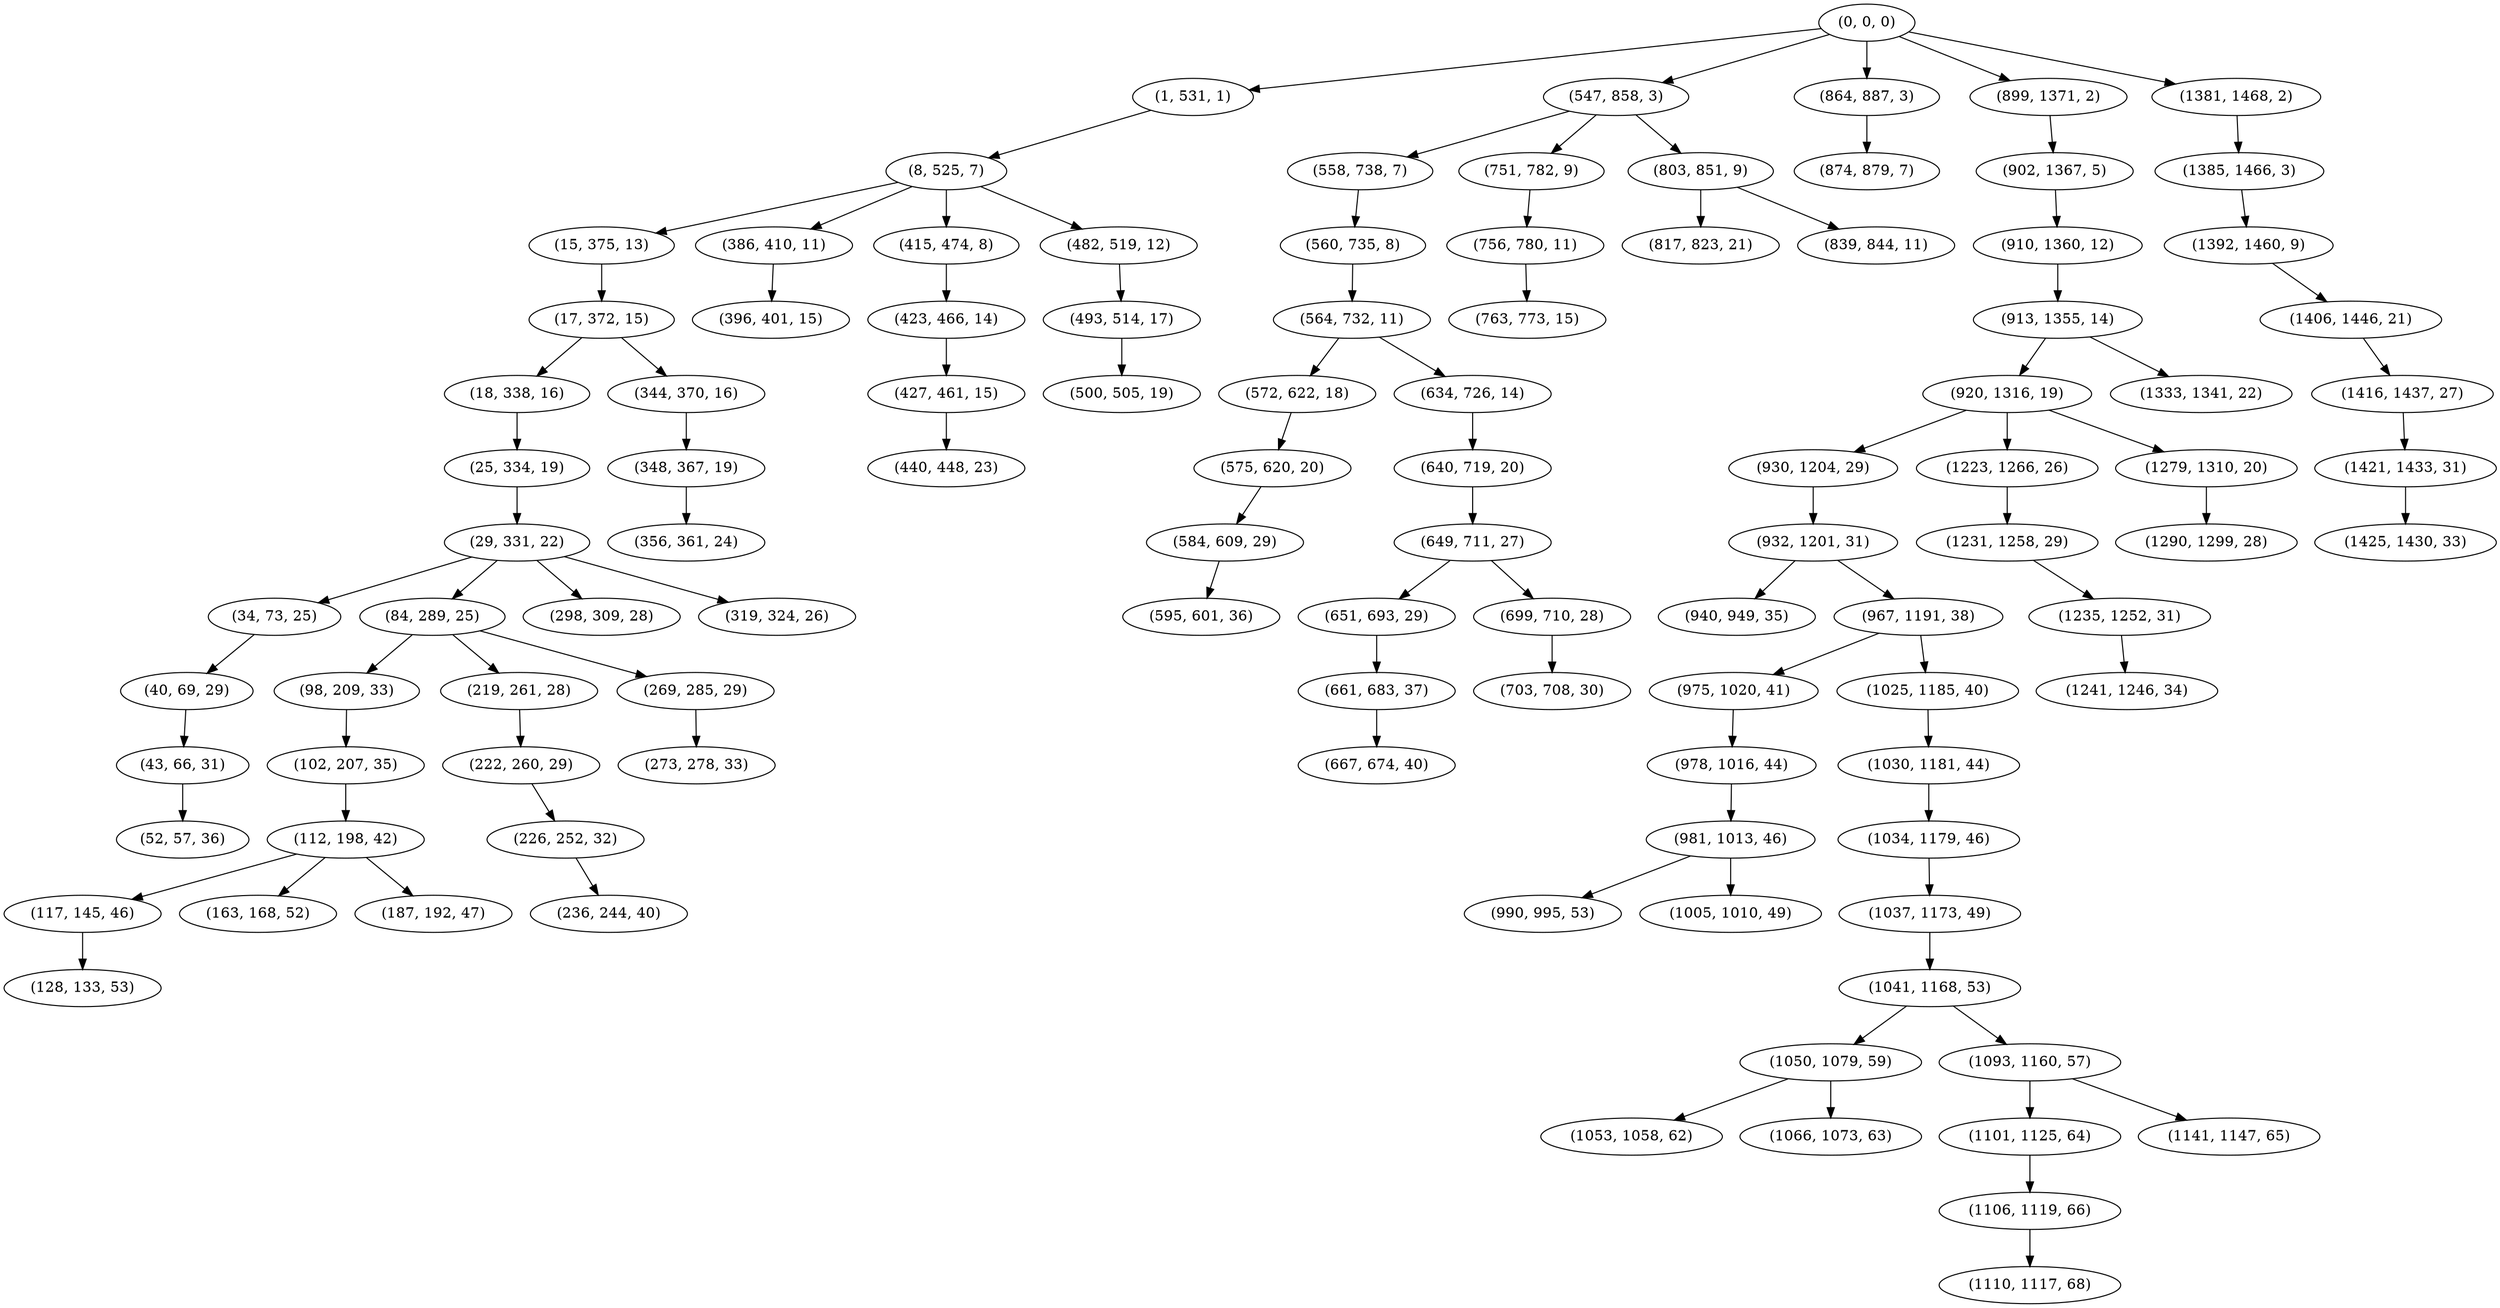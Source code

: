 digraph tree {
    "(0, 0, 0)";
    "(1, 531, 1)";
    "(8, 525, 7)";
    "(15, 375, 13)";
    "(17, 372, 15)";
    "(18, 338, 16)";
    "(25, 334, 19)";
    "(29, 331, 22)";
    "(34, 73, 25)";
    "(40, 69, 29)";
    "(43, 66, 31)";
    "(52, 57, 36)";
    "(84, 289, 25)";
    "(98, 209, 33)";
    "(102, 207, 35)";
    "(112, 198, 42)";
    "(117, 145, 46)";
    "(128, 133, 53)";
    "(163, 168, 52)";
    "(187, 192, 47)";
    "(219, 261, 28)";
    "(222, 260, 29)";
    "(226, 252, 32)";
    "(236, 244, 40)";
    "(269, 285, 29)";
    "(273, 278, 33)";
    "(298, 309, 28)";
    "(319, 324, 26)";
    "(344, 370, 16)";
    "(348, 367, 19)";
    "(356, 361, 24)";
    "(386, 410, 11)";
    "(396, 401, 15)";
    "(415, 474, 8)";
    "(423, 466, 14)";
    "(427, 461, 15)";
    "(440, 448, 23)";
    "(482, 519, 12)";
    "(493, 514, 17)";
    "(500, 505, 19)";
    "(547, 858, 3)";
    "(558, 738, 7)";
    "(560, 735, 8)";
    "(564, 732, 11)";
    "(572, 622, 18)";
    "(575, 620, 20)";
    "(584, 609, 29)";
    "(595, 601, 36)";
    "(634, 726, 14)";
    "(640, 719, 20)";
    "(649, 711, 27)";
    "(651, 693, 29)";
    "(661, 683, 37)";
    "(667, 674, 40)";
    "(699, 710, 28)";
    "(703, 708, 30)";
    "(751, 782, 9)";
    "(756, 780, 11)";
    "(763, 773, 15)";
    "(803, 851, 9)";
    "(817, 823, 21)";
    "(839, 844, 11)";
    "(864, 887, 3)";
    "(874, 879, 7)";
    "(899, 1371, 2)";
    "(902, 1367, 5)";
    "(910, 1360, 12)";
    "(913, 1355, 14)";
    "(920, 1316, 19)";
    "(930, 1204, 29)";
    "(932, 1201, 31)";
    "(940, 949, 35)";
    "(967, 1191, 38)";
    "(975, 1020, 41)";
    "(978, 1016, 44)";
    "(981, 1013, 46)";
    "(990, 995, 53)";
    "(1005, 1010, 49)";
    "(1025, 1185, 40)";
    "(1030, 1181, 44)";
    "(1034, 1179, 46)";
    "(1037, 1173, 49)";
    "(1041, 1168, 53)";
    "(1050, 1079, 59)";
    "(1053, 1058, 62)";
    "(1066, 1073, 63)";
    "(1093, 1160, 57)";
    "(1101, 1125, 64)";
    "(1106, 1119, 66)";
    "(1110, 1117, 68)";
    "(1141, 1147, 65)";
    "(1223, 1266, 26)";
    "(1231, 1258, 29)";
    "(1235, 1252, 31)";
    "(1241, 1246, 34)";
    "(1279, 1310, 20)";
    "(1290, 1299, 28)";
    "(1333, 1341, 22)";
    "(1381, 1468, 2)";
    "(1385, 1466, 3)";
    "(1392, 1460, 9)";
    "(1406, 1446, 21)";
    "(1416, 1437, 27)";
    "(1421, 1433, 31)";
    "(1425, 1430, 33)";
    "(0, 0, 0)" -> "(1, 531, 1)";
    "(0, 0, 0)" -> "(547, 858, 3)";
    "(0, 0, 0)" -> "(864, 887, 3)";
    "(0, 0, 0)" -> "(899, 1371, 2)";
    "(0, 0, 0)" -> "(1381, 1468, 2)";
    "(1, 531, 1)" -> "(8, 525, 7)";
    "(8, 525, 7)" -> "(15, 375, 13)";
    "(8, 525, 7)" -> "(386, 410, 11)";
    "(8, 525, 7)" -> "(415, 474, 8)";
    "(8, 525, 7)" -> "(482, 519, 12)";
    "(15, 375, 13)" -> "(17, 372, 15)";
    "(17, 372, 15)" -> "(18, 338, 16)";
    "(17, 372, 15)" -> "(344, 370, 16)";
    "(18, 338, 16)" -> "(25, 334, 19)";
    "(25, 334, 19)" -> "(29, 331, 22)";
    "(29, 331, 22)" -> "(34, 73, 25)";
    "(29, 331, 22)" -> "(84, 289, 25)";
    "(29, 331, 22)" -> "(298, 309, 28)";
    "(29, 331, 22)" -> "(319, 324, 26)";
    "(34, 73, 25)" -> "(40, 69, 29)";
    "(40, 69, 29)" -> "(43, 66, 31)";
    "(43, 66, 31)" -> "(52, 57, 36)";
    "(84, 289, 25)" -> "(98, 209, 33)";
    "(84, 289, 25)" -> "(219, 261, 28)";
    "(84, 289, 25)" -> "(269, 285, 29)";
    "(98, 209, 33)" -> "(102, 207, 35)";
    "(102, 207, 35)" -> "(112, 198, 42)";
    "(112, 198, 42)" -> "(117, 145, 46)";
    "(112, 198, 42)" -> "(163, 168, 52)";
    "(112, 198, 42)" -> "(187, 192, 47)";
    "(117, 145, 46)" -> "(128, 133, 53)";
    "(219, 261, 28)" -> "(222, 260, 29)";
    "(222, 260, 29)" -> "(226, 252, 32)";
    "(226, 252, 32)" -> "(236, 244, 40)";
    "(269, 285, 29)" -> "(273, 278, 33)";
    "(344, 370, 16)" -> "(348, 367, 19)";
    "(348, 367, 19)" -> "(356, 361, 24)";
    "(386, 410, 11)" -> "(396, 401, 15)";
    "(415, 474, 8)" -> "(423, 466, 14)";
    "(423, 466, 14)" -> "(427, 461, 15)";
    "(427, 461, 15)" -> "(440, 448, 23)";
    "(482, 519, 12)" -> "(493, 514, 17)";
    "(493, 514, 17)" -> "(500, 505, 19)";
    "(547, 858, 3)" -> "(558, 738, 7)";
    "(547, 858, 3)" -> "(751, 782, 9)";
    "(547, 858, 3)" -> "(803, 851, 9)";
    "(558, 738, 7)" -> "(560, 735, 8)";
    "(560, 735, 8)" -> "(564, 732, 11)";
    "(564, 732, 11)" -> "(572, 622, 18)";
    "(564, 732, 11)" -> "(634, 726, 14)";
    "(572, 622, 18)" -> "(575, 620, 20)";
    "(575, 620, 20)" -> "(584, 609, 29)";
    "(584, 609, 29)" -> "(595, 601, 36)";
    "(634, 726, 14)" -> "(640, 719, 20)";
    "(640, 719, 20)" -> "(649, 711, 27)";
    "(649, 711, 27)" -> "(651, 693, 29)";
    "(649, 711, 27)" -> "(699, 710, 28)";
    "(651, 693, 29)" -> "(661, 683, 37)";
    "(661, 683, 37)" -> "(667, 674, 40)";
    "(699, 710, 28)" -> "(703, 708, 30)";
    "(751, 782, 9)" -> "(756, 780, 11)";
    "(756, 780, 11)" -> "(763, 773, 15)";
    "(803, 851, 9)" -> "(817, 823, 21)";
    "(803, 851, 9)" -> "(839, 844, 11)";
    "(864, 887, 3)" -> "(874, 879, 7)";
    "(899, 1371, 2)" -> "(902, 1367, 5)";
    "(902, 1367, 5)" -> "(910, 1360, 12)";
    "(910, 1360, 12)" -> "(913, 1355, 14)";
    "(913, 1355, 14)" -> "(920, 1316, 19)";
    "(913, 1355, 14)" -> "(1333, 1341, 22)";
    "(920, 1316, 19)" -> "(930, 1204, 29)";
    "(920, 1316, 19)" -> "(1223, 1266, 26)";
    "(920, 1316, 19)" -> "(1279, 1310, 20)";
    "(930, 1204, 29)" -> "(932, 1201, 31)";
    "(932, 1201, 31)" -> "(940, 949, 35)";
    "(932, 1201, 31)" -> "(967, 1191, 38)";
    "(967, 1191, 38)" -> "(975, 1020, 41)";
    "(967, 1191, 38)" -> "(1025, 1185, 40)";
    "(975, 1020, 41)" -> "(978, 1016, 44)";
    "(978, 1016, 44)" -> "(981, 1013, 46)";
    "(981, 1013, 46)" -> "(990, 995, 53)";
    "(981, 1013, 46)" -> "(1005, 1010, 49)";
    "(1025, 1185, 40)" -> "(1030, 1181, 44)";
    "(1030, 1181, 44)" -> "(1034, 1179, 46)";
    "(1034, 1179, 46)" -> "(1037, 1173, 49)";
    "(1037, 1173, 49)" -> "(1041, 1168, 53)";
    "(1041, 1168, 53)" -> "(1050, 1079, 59)";
    "(1041, 1168, 53)" -> "(1093, 1160, 57)";
    "(1050, 1079, 59)" -> "(1053, 1058, 62)";
    "(1050, 1079, 59)" -> "(1066, 1073, 63)";
    "(1093, 1160, 57)" -> "(1101, 1125, 64)";
    "(1093, 1160, 57)" -> "(1141, 1147, 65)";
    "(1101, 1125, 64)" -> "(1106, 1119, 66)";
    "(1106, 1119, 66)" -> "(1110, 1117, 68)";
    "(1223, 1266, 26)" -> "(1231, 1258, 29)";
    "(1231, 1258, 29)" -> "(1235, 1252, 31)";
    "(1235, 1252, 31)" -> "(1241, 1246, 34)";
    "(1279, 1310, 20)" -> "(1290, 1299, 28)";
    "(1381, 1468, 2)" -> "(1385, 1466, 3)";
    "(1385, 1466, 3)" -> "(1392, 1460, 9)";
    "(1392, 1460, 9)" -> "(1406, 1446, 21)";
    "(1406, 1446, 21)" -> "(1416, 1437, 27)";
    "(1416, 1437, 27)" -> "(1421, 1433, 31)";
    "(1421, 1433, 31)" -> "(1425, 1430, 33)";
}
